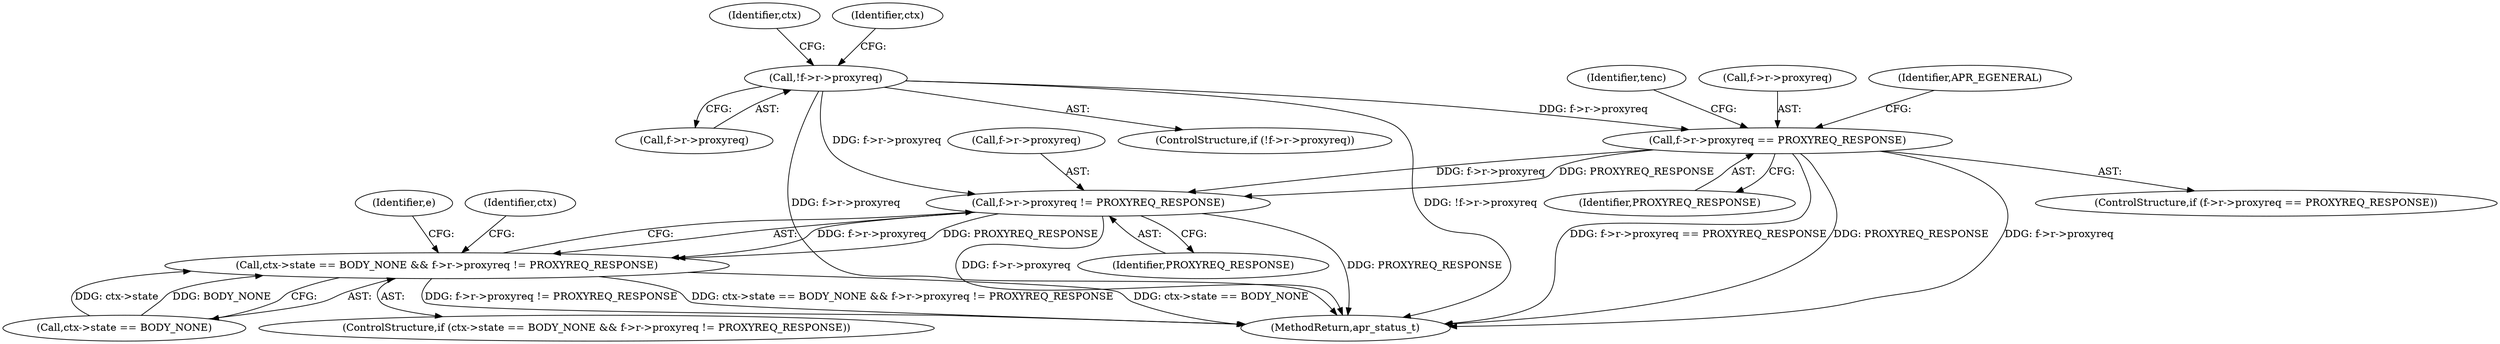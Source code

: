 digraph "0_httpd_e427c41257957b57036d5a549b260b6185d1dd73@pointer" {
"1000202" [label="(Call,!f->r->proxyreq)"];
"1000268" [label="(Call,f->r->proxyreq == PROXYREQ_RESPONSE)"];
"1000348" [label="(Call,f->r->proxyreq != PROXYREQ_RESPONSE)"];
"1000342" [label="(Call,ctx->state == BODY_NONE && f->r->proxyreq != PROXYREQ_RESPONSE)"];
"1000343" [label="(Call,ctx->state == BODY_NONE)"];
"1000379" [label="(Identifier,ctx)"];
"1000357" [label="(Identifier,e)"];
"1000269" [label="(Call,f->r->proxyreq)"];
"1000342" [label="(Call,ctx->state == BODY_NONE && f->r->proxyreq != PROXYREQ_RESPONSE)"];
"1000211" [label="(Identifier,ctx)"];
"1000201" [label="(ControlStructure,if (!f->r->proxyreq))"];
"1000348" [label="(Call,f->r->proxyreq != PROXYREQ_RESPONSE)"];
"1000282" [label="(Identifier,APR_EGENERAL)"];
"1000202" [label="(Call,!f->r->proxyreq)"];
"1000221" [label="(Identifier,ctx)"];
"1000203" [label="(Call,f->r->proxyreq)"];
"1000908" [label="(MethodReturn,apr_status_t)"];
"1000268" [label="(Call,f->r->proxyreq == PROXYREQ_RESPONSE)"];
"1000267" [label="(ControlStructure,if (f->r->proxyreq == PROXYREQ_RESPONSE))"];
"1000341" [label="(ControlStructure,if (ctx->state == BODY_NONE && f->r->proxyreq != PROXYREQ_RESPONSE))"];
"1000277" [label="(Identifier,tenc)"];
"1000274" [label="(Identifier,PROXYREQ_RESPONSE)"];
"1000349" [label="(Call,f->r->proxyreq)"];
"1000354" [label="(Identifier,PROXYREQ_RESPONSE)"];
"1000202" -> "1000201"  [label="AST: "];
"1000202" -> "1000203"  [label="CFG: "];
"1000203" -> "1000202"  [label="AST: "];
"1000211" -> "1000202"  [label="CFG: "];
"1000221" -> "1000202"  [label="CFG: "];
"1000202" -> "1000908"  [label="DDG: f->r->proxyreq"];
"1000202" -> "1000908"  [label="DDG: !f->r->proxyreq"];
"1000202" -> "1000268"  [label="DDG: f->r->proxyreq"];
"1000202" -> "1000348"  [label="DDG: f->r->proxyreq"];
"1000268" -> "1000267"  [label="AST: "];
"1000268" -> "1000274"  [label="CFG: "];
"1000269" -> "1000268"  [label="AST: "];
"1000274" -> "1000268"  [label="AST: "];
"1000277" -> "1000268"  [label="CFG: "];
"1000282" -> "1000268"  [label="CFG: "];
"1000268" -> "1000908"  [label="DDG: f->r->proxyreq"];
"1000268" -> "1000908"  [label="DDG: f->r->proxyreq == PROXYREQ_RESPONSE"];
"1000268" -> "1000908"  [label="DDG: PROXYREQ_RESPONSE"];
"1000268" -> "1000348"  [label="DDG: f->r->proxyreq"];
"1000268" -> "1000348"  [label="DDG: PROXYREQ_RESPONSE"];
"1000348" -> "1000342"  [label="AST: "];
"1000348" -> "1000354"  [label="CFG: "];
"1000349" -> "1000348"  [label="AST: "];
"1000354" -> "1000348"  [label="AST: "];
"1000342" -> "1000348"  [label="CFG: "];
"1000348" -> "1000908"  [label="DDG: f->r->proxyreq"];
"1000348" -> "1000908"  [label="DDG: PROXYREQ_RESPONSE"];
"1000348" -> "1000342"  [label="DDG: f->r->proxyreq"];
"1000348" -> "1000342"  [label="DDG: PROXYREQ_RESPONSE"];
"1000342" -> "1000341"  [label="AST: "];
"1000342" -> "1000343"  [label="CFG: "];
"1000343" -> "1000342"  [label="AST: "];
"1000357" -> "1000342"  [label="CFG: "];
"1000379" -> "1000342"  [label="CFG: "];
"1000342" -> "1000908"  [label="DDG: ctx->state == BODY_NONE"];
"1000342" -> "1000908"  [label="DDG: f->r->proxyreq != PROXYREQ_RESPONSE"];
"1000342" -> "1000908"  [label="DDG: ctx->state == BODY_NONE && f->r->proxyreq != PROXYREQ_RESPONSE"];
"1000343" -> "1000342"  [label="DDG: ctx->state"];
"1000343" -> "1000342"  [label="DDG: BODY_NONE"];
}

